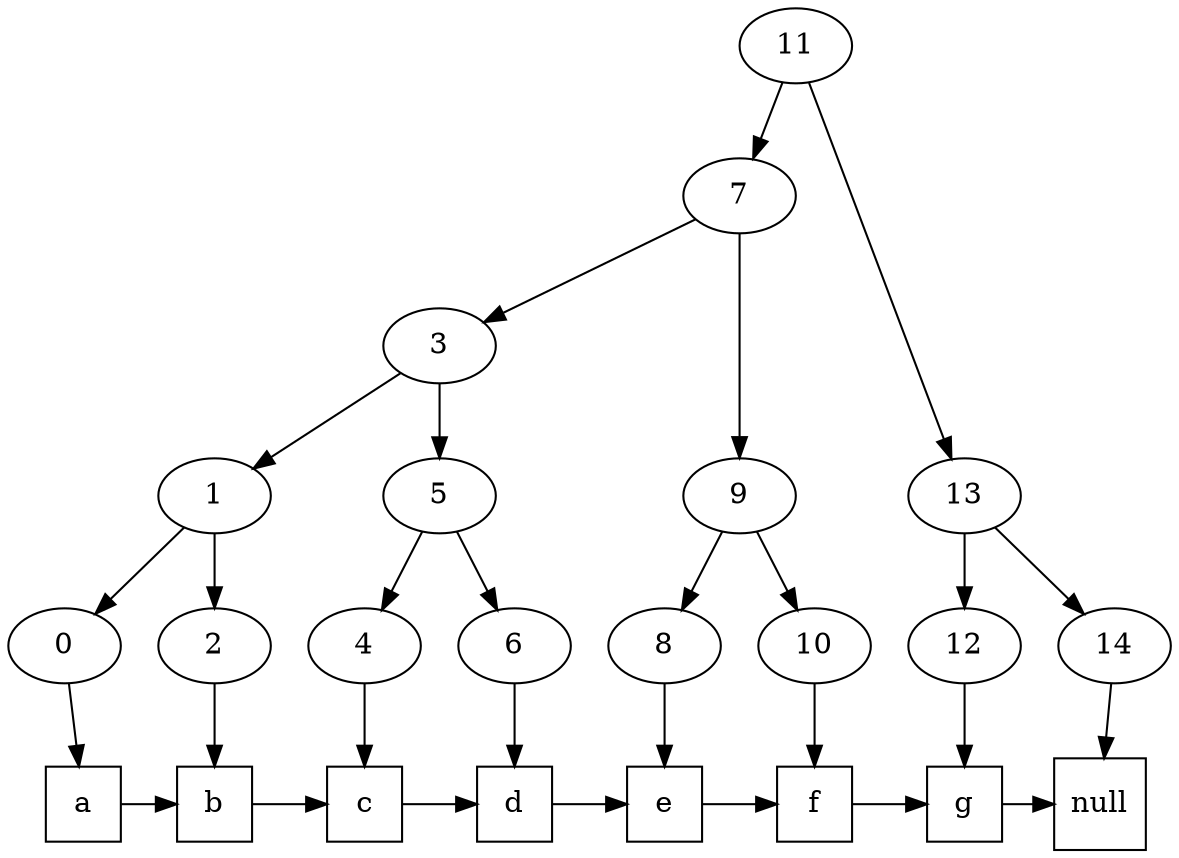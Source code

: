 digraph {
  subgraph data {
    node[shape=square];
    rank=same;
    // Data Order
    a -> b -> c -> d -> e -> f -> g -> null;
  }

  subgraph index {
    // Index Tree
    11 -> {7, 13};
    13 -> {12, 14};
    7 -> {3, 9};
    9 -> {8, 10}
    3 -> {1, 5};
    1 -> {0, 2};
    5 -> {4, 6};

    // Index-to-Data
    0 -> a;
    2 -> b;
    4 -> c;
    6 -> d;
    8 -> e;
    10 -> f;
    12 -> g;
    14 -> null;
  }
}
